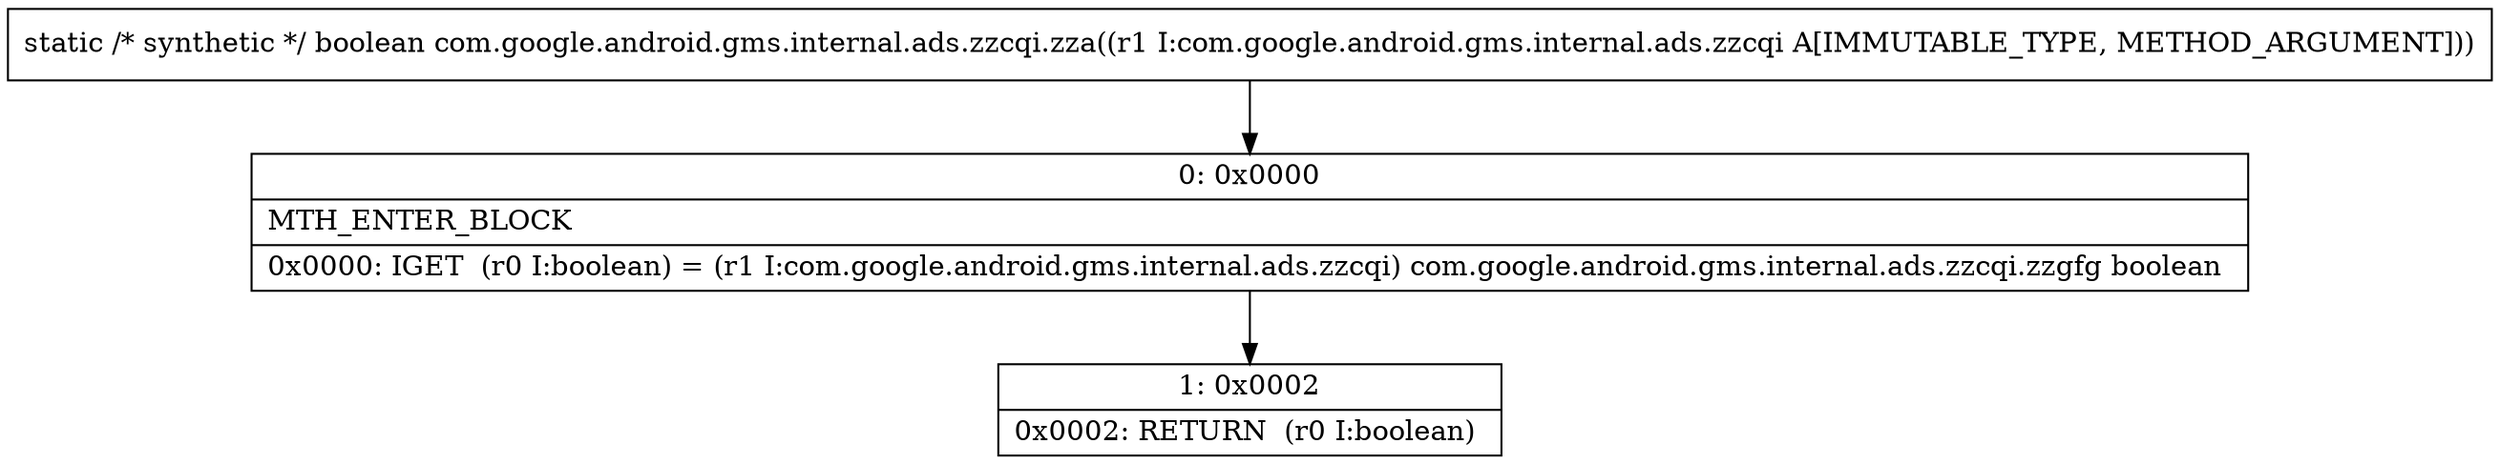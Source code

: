 digraph "CFG forcom.google.android.gms.internal.ads.zzcqi.zza(Lcom\/google\/android\/gms\/internal\/ads\/zzcqi;)Z" {
Node_0 [shape=record,label="{0\:\ 0x0000|MTH_ENTER_BLOCK\l|0x0000: IGET  (r0 I:boolean) = (r1 I:com.google.android.gms.internal.ads.zzcqi) com.google.android.gms.internal.ads.zzcqi.zzgfg boolean \l}"];
Node_1 [shape=record,label="{1\:\ 0x0002|0x0002: RETURN  (r0 I:boolean) \l}"];
MethodNode[shape=record,label="{static \/* synthetic *\/ boolean com.google.android.gms.internal.ads.zzcqi.zza((r1 I:com.google.android.gms.internal.ads.zzcqi A[IMMUTABLE_TYPE, METHOD_ARGUMENT])) }"];
MethodNode -> Node_0;
Node_0 -> Node_1;
}

